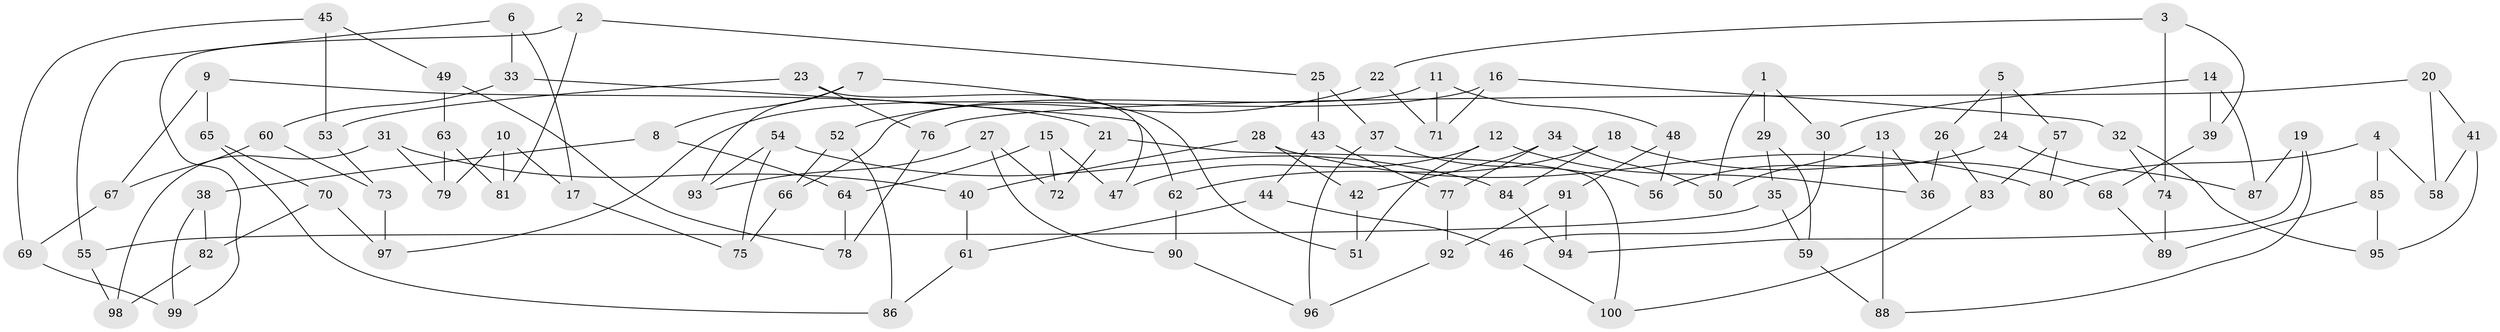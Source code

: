 // Generated by graph-tools (version 1.1) at 2025/39/02/21/25 10:39:00]
// undirected, 100 vertices, 150 edges
graph export_dot {
graph [start="1"]
  node [color=gray90,style=filled];
  1;
  2;
  3;
  4;
  5;
  6;
  7;
  8;
  9;
  10;
  11;
  12;
  13;
  14;
  15;
  16;
  17;
  18;
  19;
  20;
  21;
  22;
  23;
  24;
  25;
  26;
  27;
  28;
  29;
  30;
  31;
  32;
  33;
  34;
  35;
  36;
  37;
  38;
  39;
  40;
  41;
  42;
  43;
  44;
  45;
  46;
  47;
  48;
  49;
  50;
  51;
  52;
  53;
  54;
  55;
  56;
  57;
  58;
  59;
  60;
  61;
  62;
  63;
  64;
  65;
  66;
  67;
  68;
  69;
  70;
  71;
  72;
  73;
  74;
  75;
  76;
  77;
  78;
  79;
  80;
  81;
  82;
  83;
  84;
  85;
  86;
  87;
  88;
  89;
  90;
  91;
  92;
  93;
  94;
  95;
  96;
  97;
  98;
  99;
  100;
  1 -- 50;
  1 -- 30;
  1 -- 29;
  2 -- 25;
  2 -- 81;
  2 -- 99;
  3 -- 22;
  3 -- 74;
  3 -- 39;
  4 -- 58;
  4 -- 85;
  4 -- 80;
  5 -- 57;
  5 -- 26;
  5 -- 24;
  6 -- 33;
  6 -- 55;
  6 -- 17;
  7 -- 8;
  7 -- 93;
  7 -- 51;
  8 -- 38;
  8 -- 64;
  9 -- 65;
  9 -- 67;
  9 -- 21;
  10 -- 79;
  10 -- 17;
  10 -- 81;
  11 -- 48;
  11 -- 71;
  11 -- 66;
  12 -- 36;
  12 -- 51;
  12 -- 47;
  13 -- 50;
  13 -- 36;
  13 -- 88;
  14 -- 39;
  14 -- 30;
  14 -- 87;
  15 -- 47;
  15 -- 64;
  15 -- 72;
  16 -- 32;
  16 -- 71;
  16 -- 97;
  17 -- 75;
  18 -- 84;
  18 -- 62;
  18 -- 68;
  19 -- 88;
  19 -- 94;
  19 -- 87;
  20 -- 41;
  20 -- 58;
  20 -- 76;
  21 -- 72;
  21 -- 100;
  22 -- 71;
  22 -- 52;
  23 -- 76;
  23 -- 47;
  23 -- 53;
  24 -- 56;
  24 -- 87;
  25 -- 37;
  25 -- 43;
  26 -- 83;
  26 -- 36;
  27 -- 72;
  27 -- 90;
  27 -- 93;
  28 -- 80;
  28 -- 42;
  28 -- 40;
  29 -- 35;
  29 -- 59;
  30 -- 46;
  31 -- 40;
  31 -- 79;
  31 -- 98;
  32 -- 74;
  32 -- 95;
  33 -- 60;
  33 -- 62;
  34 -- 50;
  34 -- 77;
  34 -- 42;
  35 -- 59;
  35 -- 55;
  37 -- 96;
  37 -- 56;
  38 -- 99;
  38 -- 82;
  39 -- 68;
  40 -- 61;
  41 -- 95;
  41 -- 58;
  42 -- 51;
  43 -- 44;
  43 -- 77;
  44 -- 46;
  44 -- 61;
  45 -- 53;
  45 -- 49;
  45 -- 69;
  46 -- 100;
  48 -- 56;
  48 -- 91;
  49 -- 78;
  49 -- 63;
  52 -- 86;
  52 -- 66;
  53 -- 73;
  54 -- 93;
  54 -- 75;
  54 -- 84;
  55 -- 98;
  57 -- 83;
  57 -- 80;
  59 -- 88;
  60 -- 67;
  60 -- 73;
  61 -- 86;
  62 -- 90;
  63 -- 81;
  63 -- 79;
  64 -- 78;
  65 -- 70;
  65 -- 86;
  66 -- 75;
  67 -- 69;
  68 -- 89;
  69 -- 99;
  70 -- 97;
  70 -- 82;
  73 -- 97;
  74 -- 89;
  76 -- 78;
  77 -- 92;
  82 -- 98;
  83 -- 100;
  84 -- 94;
  85 -- 95;
  85 -- 89;
  90 -- 96;
  91 -- 92;
  91 -- 94;
  92 -- 96;
}
